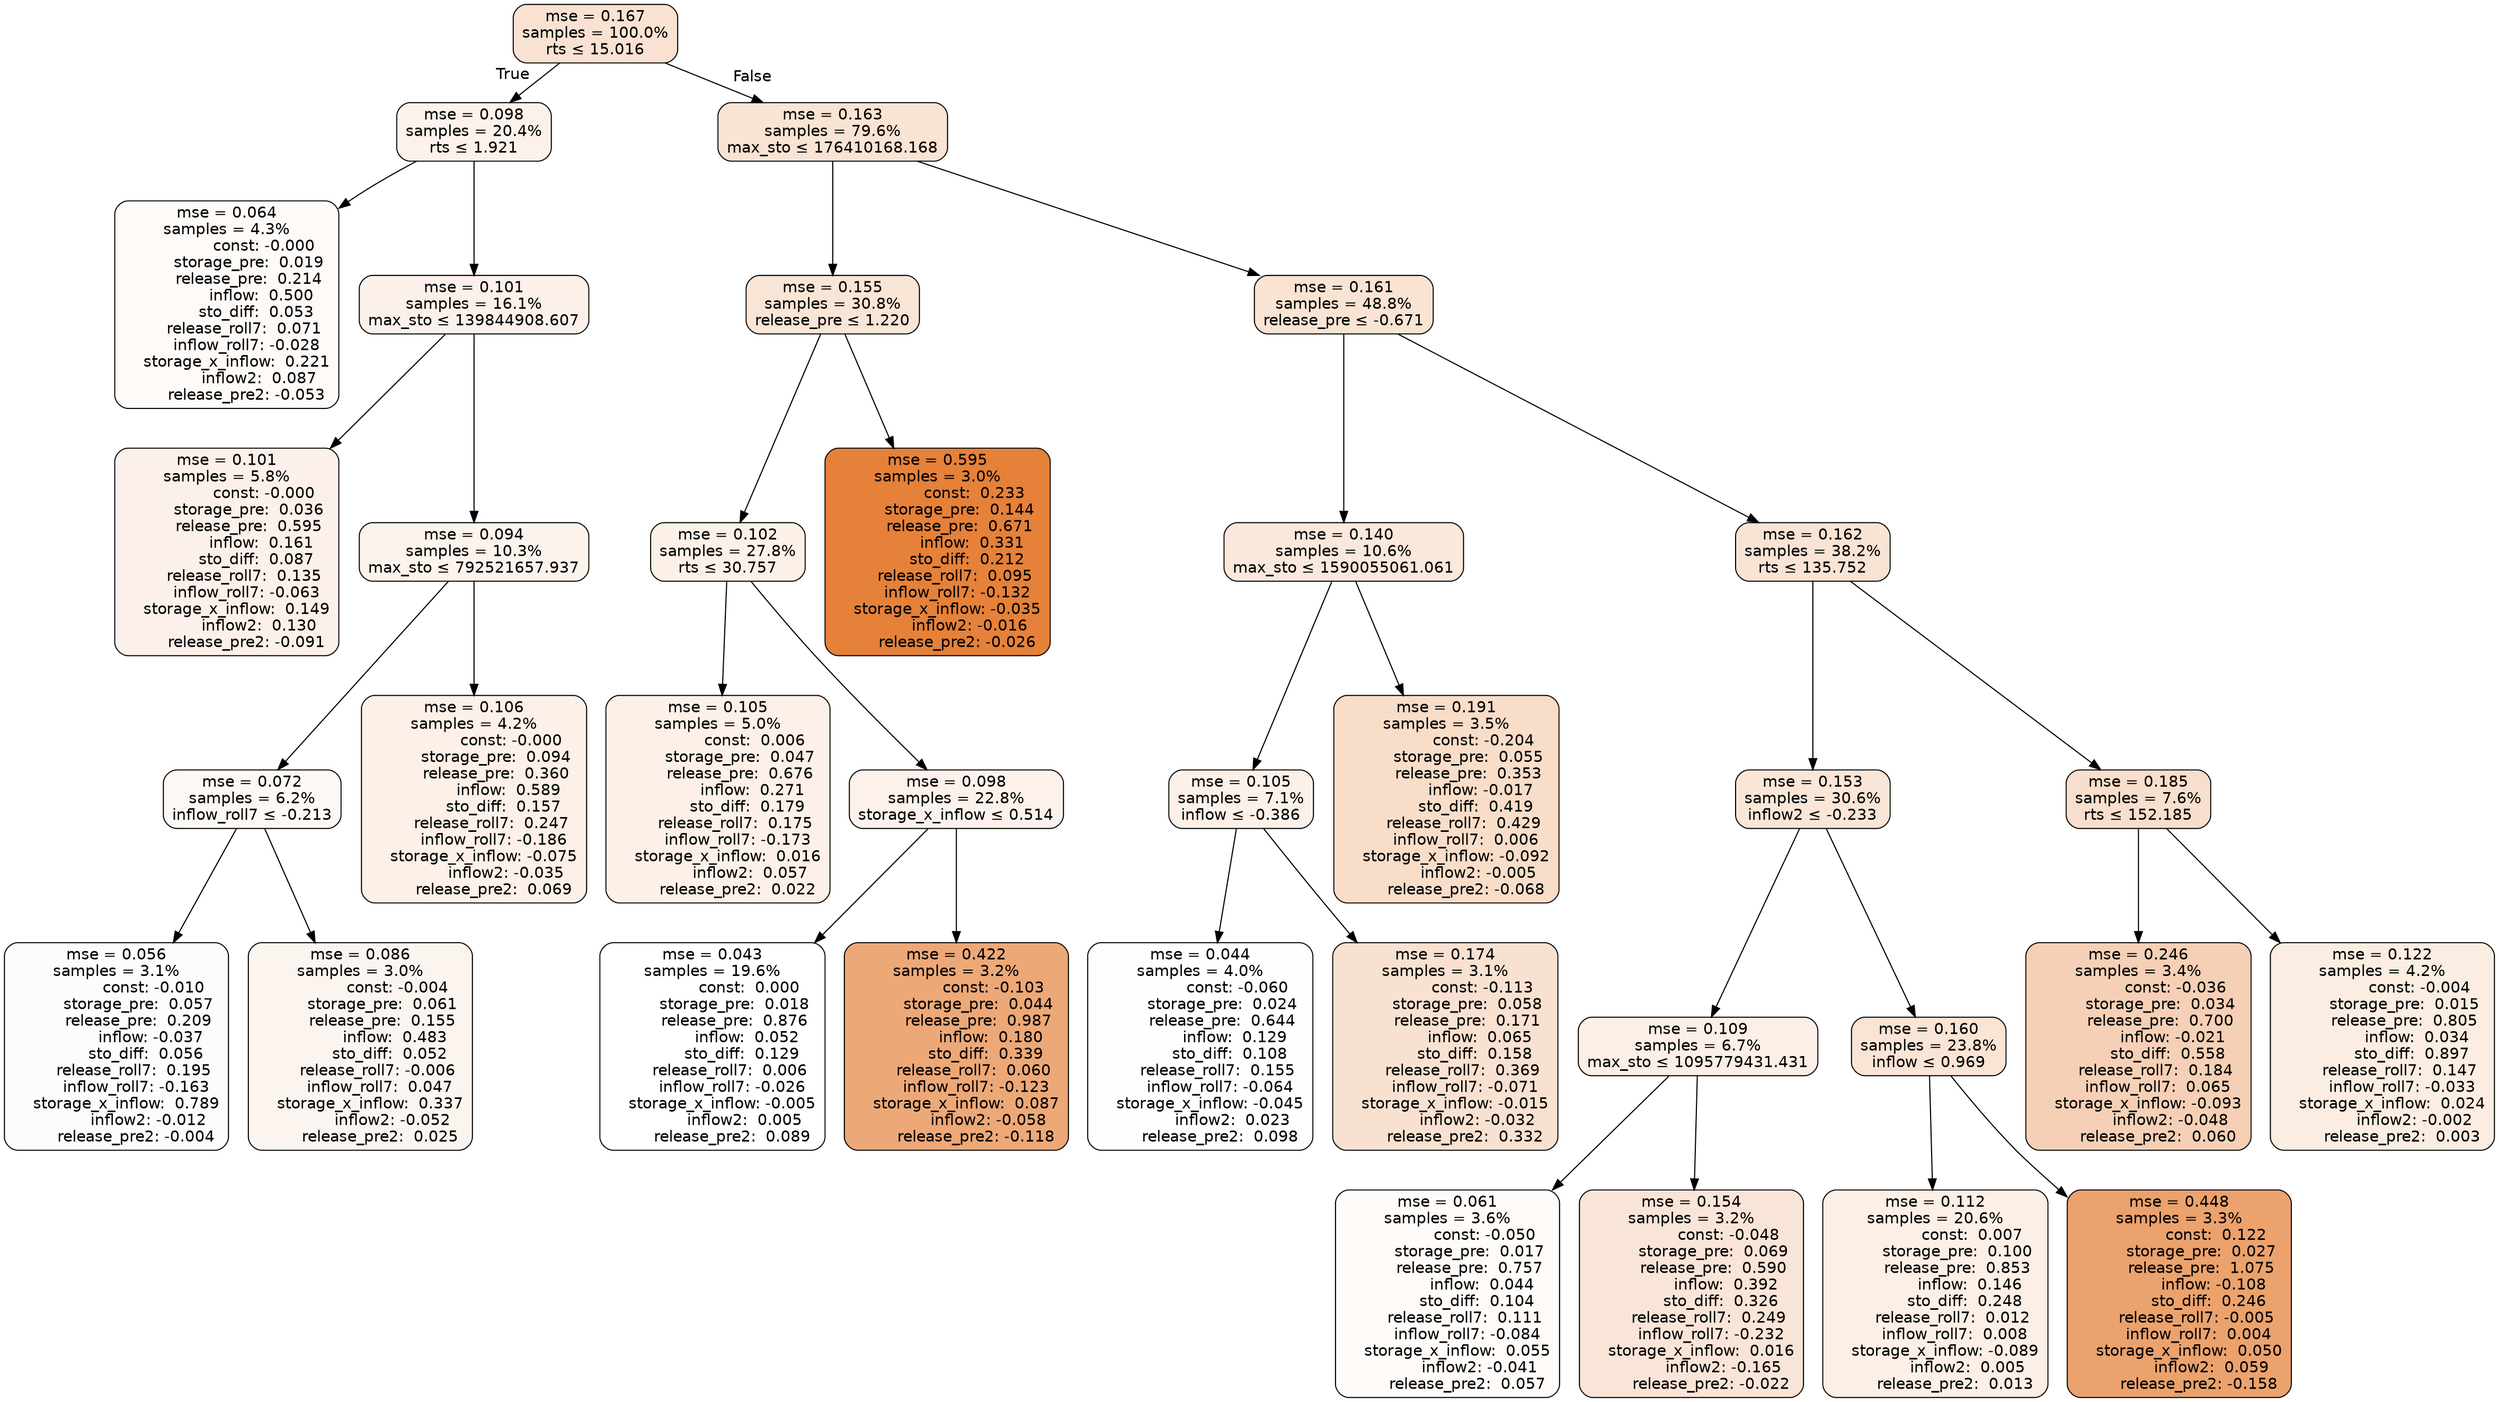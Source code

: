 digraph tree {
bgcolor="transparent"
node [shape=rectangle, style="filled, rounded", color="black", fontname=helvetica] ;
edge [fontname=helvetica] ;
	"0" [label="mse = 0.167
samples = 100.0%
rts &le; 15.016", fillcolor="#f9e2d2"]
	"1" [label="mse = 0.098
samples = 20.4%
rts &le; 1.921", fillcolor="#fcf2eb"]
	"2" [label="mse = 0.064
samples = 4.3%
               const: -0.000
         storage_pre:  0.019
         release_pre:  0.214
              inflow:  0.500
            sto_diff:  0.053
       release_roll7:  0.071
        inflow_roll7: -0.028
    storage_x_inflow:  0.221
             inflow2:  0.087
        release_pre2: -0.053", fillcolor="#fefaf7"]
	"3" [label="mse = 0.101
samples = 16.1%
max_sto &le; 139844908.607", fillcolor="#fcf1ea"]
	"4" [label="mse = 0.101
samples = 5.8%
               const: -0.000
         storage_pre:  0.036
         release_pre:  0.595
              inflow:  0.161
            sto_diff:  0.087
       release_roll7:  0.135
        inflow_roll7: -0.063
    storage_x_inflow:  0.149
             inflow2:  0.130
        release_pre2: -0.091", fillcolor="#fcf1ea"]
	"5" [label="mse = 0.094
samples = 10.3%
max_sto &le; 792521657.937", fillcolor="#fcf3ec"]
	"6" [label="mse = 0.072
samples = 6.2%
inflow_roll7 &le; -0.213", fillcolor="#fdf8f4"]
	"7" [label="mse = 0.056
samples = 3.1%
               const: -0.010
         storage_pre:  0.057
         release_pre:  0.209
              inflow: -0.037
            sto_diff:  0.056
       release_roll7:  0.195
        inflow_roll7: -0.163
    storage_x_inflow:  0.789
             inflow2: -0.012
        release_pre2: -0.004", fillcolor="#fefcfa"]
	"8" [label="mse = 0.086
samples = 3.0%
               const: -0.004
         storage_pre:  0.061
         release_pre:  0.155
              inflow:  0.483
            sto_diff:  0.052
       release_roll7: -0.006
        inflow_roll7:  0.047
    storage_x_inflow:  0.337
             inflow2: -0.052
        release_pre2:  0.025", fillcolor="#fcf5ef"]
	"9" [label="mse = 0.106
samples = 4.2%
               const: -0.000
         storage_pre:  0.094
         release_pre:  0.360
              inflow:  0.589
            sto_diff:  0.157
       release_roll7:  0.247
        inflow_roll7: -0.186
    storage_x_inflow: -0.075
             inflow2: -0.035
        release_pre2:  0.069", fillcolor="#fcf0e8"]
	"10" [label="mse = 0.163
samples = 79.6%
max_sto &le; 176410168.168", fillcolor="#f9e3d3"]
	"11" [label="mse = 0.155
samples = 30.8%
release_pre &le; 1.220", fillcolor="#f9e5d6"]
	"12" [label="mse = 0.102
samples = 27.8%
rts &le; 30.757", fillcolor="#fcf1e9"]
	"13" [label="mse = 0.105
samples = 5.0%
               const:  0.006
         storage_pre:  0.047
         release_pre:  0.676
              inflow:  0.271
            sto_diff:  0.179
       release_roll7:  0.175
        inflow_roll7: -0.173
    storage_x_inflow:  0.016
             inflow2:  0.057
        release_pre2:  0.022", fillcolor="#fcf0e8"]
	"14" [label="mse = 0.098
samples = 22.8%
storage_x_inflow &le; 0.514", fillcolor="#fcf2eb"]
	"15" [label="mse = 0.043
samples = 19.6%
               const:  0.000
         storage_pre:  0.018
         release_pre:  0.876
              inflow:  0.052
            sto_diff:  0.129
       release_roll7:  0.006
        inflow_roll7: -0.026
    storage_x_inflow: -0.005
             inflow2:  0.005
        release_pre2:  0.089", fillcolor="#ffffff"]
	"16" [label="mse = 0.422
samples = 3.2%
               const: -0.103
         storage_pre:  0.044
         release_pre:  0.987
              inflow:  0.180
            sto_diff:  0.339
       release_roll7:  0.060
        inflow_roll7: -0.123
    storage_x_inflow:  0.087
             inflow2: -0.058
        release_pre2: -0.118", fillcolor="#eda877"]
	"17" [label="mse = 0.595
samples = 3.0%
               const:  0.233
         storage_pre:  0.144
         release_pre:  0.671
              inflow:  0.331
            sto_diff:  0.212
       release_roll7:  0.095
        inflow_roll7: -0.132
    storage_x_inflow: -0.035
             inflow2: -0.016
        release_pre2: -0.026", fillcolor="#e58139"]
	"18" [label="mse = 0.161
samples = 48.8%
release_pre &le; -0.671", fillcolor="#f9e4d4"]
	"19" [label="mse = 0.140
samples = 10.6%
max_sto &le; 1590055061.061", fillcolor="#fae8dc"]
	"20" [label="mse = 0.105
samples = 7.1%
inflow &le; -0.386", fillcolor="#fcf1e9"]
	"21" [label="mse = 0.044
samples = 4.0%
               const: -0.060
         storage_pre:  0.024
         release_pre:  0.644
              inflow:  0.129
            sto_diff:  0.108
       release_roll7:  0.155
        inflow_roll7: -0.064
    storage_x_inflow: -0.045
             inflow2:  0.023
        release_pre2:  0.098", fillcolor="#fefefe"]
	"22" [label="mse = 0.174
samples = 3.1%
               const: -0.113
         storage_pre:  0.058
         release_pre:  0.171
              inflow:  0.065
            sto_diff:  0.158
       release_roll7:  0.369
        inflow_roll7: -0.071
    storage_x_inflow: -0.015
             inflow2: -0.032
        release_pre2:  0.332", fillcolor="#f8e1d0"]
	"23" [label="mse = 0.191
samples = 3.5%
               const: -0.204
         storage_pre:  0.055
         release_pre:  0.353
              inflow: -0.017
            sto_diff:  0.419
       release_roll7:  0.429
        inflow_roll7:  0.006
    storage_x_inflow: -0.092
             inflow2: -0.005
        release_pre2: -0.068", fillcolor="#f8ddc9"]
	"24" [label="mse = 0.162
samples = 38.2%
rts &le; 135.752", fillcolor="#f9e3d4"]
	"25" [label="mse = 0.153
samples = 30.6%
inflow2 &le; -0.233", fillcolor="#f9e6d7"]
	"26" [label="mse = 0.109
samples = 6.7%
max_sto &le; 1095779431.431", fillcolor="#fbefe7"]
	"27" [label="mse = 0.061
samples = 3.6%
               const: -0.050
         storage_pre:  0.017
         release_pre:  0.757
              inflow:  0.044
            sto_diff:  0.104
       release_roll7:  0.111
        inflow_roll7: -0.084
    storage_x_inflow:  0.055
             inflow2: -0.041
        release_pre2:  0.057", fillcolor="#fefbf8"]
	"28" [label="mse = 0.154
samples = 3.2%
               const: -0.048
         storage_pre:  0.069
         release_pre:  0.590
              inflow:  0.392
            sto_diff:  0.326
       release_roll7:  0.249
        inflow_roll7: -0.232
    storage_x_inflow:  0.016
             inflow2: -0.165
        release_pre2: -0.022", fillcolor="#f9e5d7"]
	"29" [label="mse = 0.160
samples = 23.8%
inflow &le; 0.969", fillcolor="#f9e4d5"]
	"30" [label="mse = 0.112
samples = 20.6%
               const:  0.007
         storage_pre:  0.100
         release_pre:  0.853
              inflow:  0.146
            sto_diff:  0.248
       release_roll7:  0.012
        inflow_roll7:  0.008
    storage_x_inflow: -0.089
             inflow2:  0.005
        release_pre2:  0.013", fillcolor="#fbefe6"]
	"31" [label="mse = 0.448
samples = 3.3%
               const:  0.122
         storage_pre:  0.027
         release_pre:  1.075
              inflow: -0.108
            sto_diff:  0.246
       release_roll7: -0.005
        inflow_roll7:  0.004
    storage_x_inflow:  0.050
             inflow2:  0.059
        release_pre2: -0.158", fillcolor="#eba26d"]
	"32" [label="mse = 0.185
samples = 7.6%
rts &le; 152.185", fillcolor="#f8decc"]
	"33" [label="mse = 0.246
samples = 3.4%
               const: -0.036
         storage_pre:  0.034
         release_pre:  0.700
              inflow: -0.021
            sto_diff:  0.558
       release_roll7:  0.184
        inflow_roll7:  0.065
    storage_x_inflow: -0.093
             inflow2: -0.048
        release_pre2:  0.060", fillcolor="#f5d0b6"]
	"34" [label="mse = 0.122
samples = 4.2%
               const: -0.004
         storage_pre:  0.015
         release_pre:  0.805
              inflow:  0.034
            sto_diff:  0.897
       release_roll7:  0.147
        inflow_roll7: -0.033
    storage_x_inflow:  0.024
             inflow2: -0.002
        release_pre2:  0.003", fillcolor="#fbede2"]

	"0" -> "1" [labeldistance=2.5, labelangle=45, headlabel="True"]
	"1" -> "2"
	"1" -> "3"
	"3" -> "4"
	"3" -> "5"
	"5" -> "6"
	"6" -> "7"
	"6" -> "8"
	"5" -> "9"
	"0" -> "10" [labeldistance=2.5, labelangle=-45, headlabel="False"]
	"10" -> "11"
	"11" -> "12"
	"12" -> "13"
	"12" -> "14"
	"14" -> "15"
	"14" -> "16"
	"11" -> "17"
	"10" -> "18"
	"18" -> "19"
	"19" -> "20"
	"20" -> "21"
	"20" -> "22"
	"19" -> "23"
	"18" -> "24"
	"24" -> "25"
	"25" -> "26"
	"26" -> "27"
	"26" -> "28"
	"25" -> "29"
	"29" -> "30"
	"29" -> "31"
	"24" -> "32"
	"32" -> "33"
	"32" -> "34"
}
